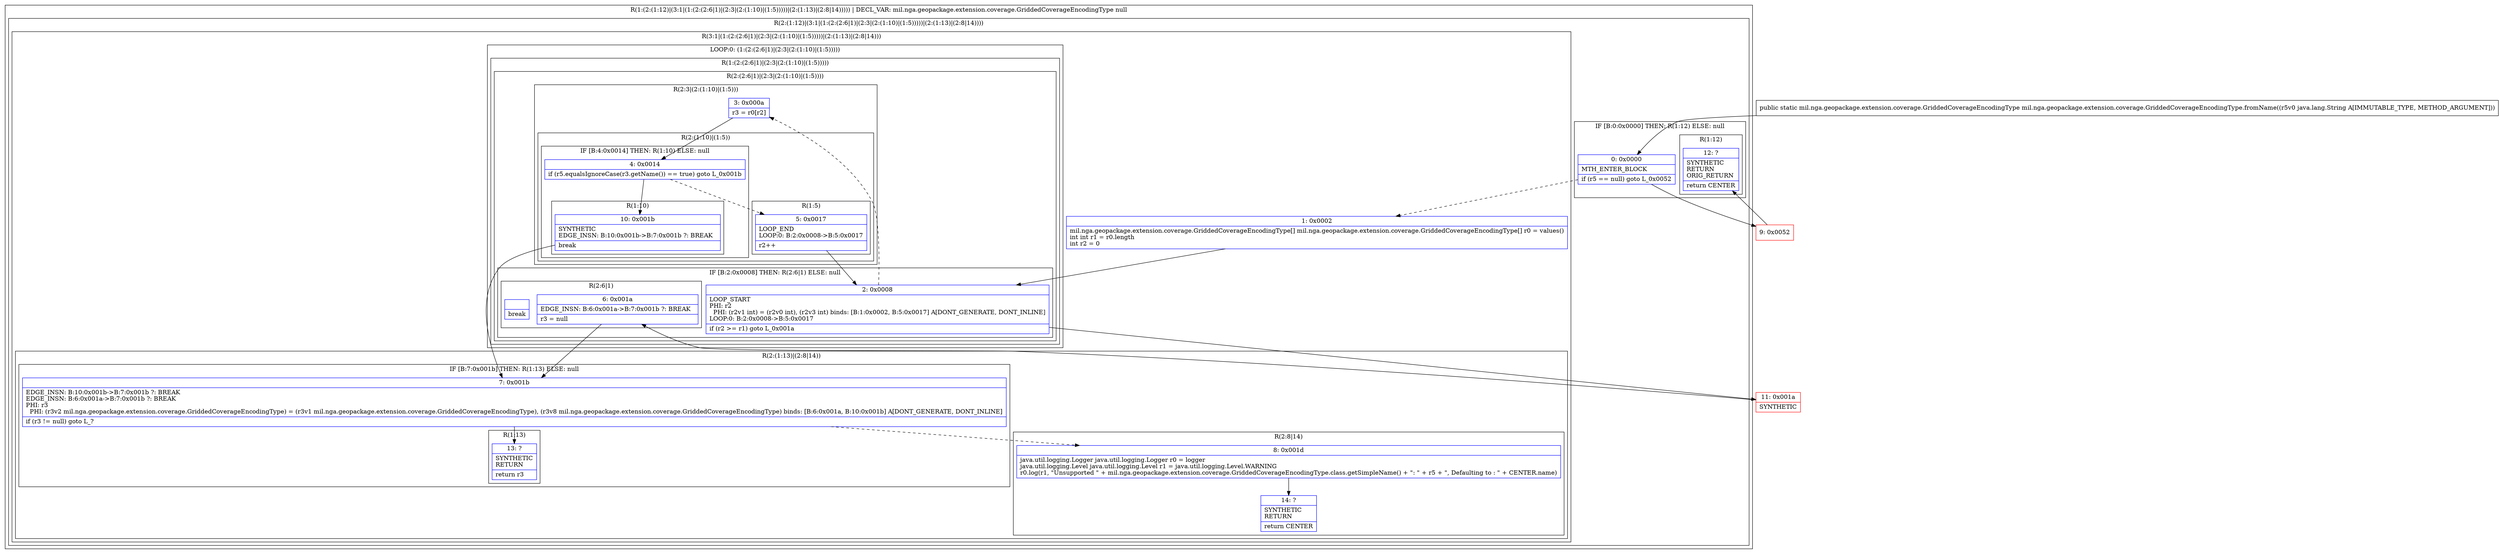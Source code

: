 digraph "CFG formil.nga.geopackage.extension.coverage.GriddedCoverageEncodingType.fromName(Ljava\/lang\/String;)Lmil\/nga\/geopackage\/extension\/coverage\/GriddedCoverageEncodingType;" {
subgraph cluster_Region_37456157 {
label = "R(1:(2:(1:12)|(3:1|(1:(2:(2:6|1)|(2:3|(2:(1:10)|(1:5)))))|(2:(1:13)|(2:8|14))))) | DECL_VAR: mil.nga.geopackage.extension.coverage.GriddedCoverageEncodingType null\l";
node [shape=record,color=blue];
subgraph cluster_Region_236327799 {
label = "R(2:(1:12)|(3:1|(1:(2:(2:6|1)|(2:3|(2:(1:10)|(1:5)))))|(2:(1:13)|(2:8|14))))";
node [shape=record,color=blue];
subgraph cluster_IfRegion_1735474483 {
label = "IF [B:0:0x0000] THEN: R(1:12) ELSE: null";
node [shape=record,color=blue];
Node_0 [shape=record,label="{0\:\ 0x0000|MTH_ENTER_BLOCK\l|if (r5 == null) goto L_0x0052\l}"];
subgraph cluster_Region_875028939 {
label = "R(1:12)";
node [shape=record,color=blue];
Node_12 [shape=record,label="{12\:\ ?|SYNTHETIC\lRETURN\lORIG_RETURN\l|return CENTER\l}"];
}
}
subgraph cluster_Region_638394461 {
label = "R(3:1|(1:(2:(2:6|1)|(2:3|(2:(1:10)|(1:5)))))|(2:(1:13)|(2:8|14)))";
node [shape=record,color=blue];
Node_1 [shape=record,label="{1\:\ 0x0002|mil.nga.geopackage.extension.coverage.GriddedCoverageEncodingType[] mil.nga.geopackage.extension.coverage.GriddedCoverageEncodingType[] r0 = values()\lint int r1 = r0.length\lint r2 = 0\l}"];
subgraph cluster_LoopRegion_1779098931 {
label = "LOOP:0: (1:(2:(2:6|1)|(2:3|(2:(1:10)|(1:5)))))";
node [shape=record,color=blue];
subgraph cluster_Region_1421467310 {
label = "R(1:(2:(2:6|1)|(2:3|(2:(1:10)|(1:5)))))";
node [shape=record,color=blue];
subgraph cluster_Region_986708399 {
label = "R(2:(2:6|1)|(2:3|(2:(1:10)|(1:5))))";
node [shape=record,color=blue];
subgraph cluster_IfRegion_104133814 {
label = "IF [B:2:0x0008] THEN: R(2:6|1) ELSE: null";
node [shape=record,color=blue];
Node_2 [shape=record,label="{2\:\ 0x0008|LOOP_START\lPHI: r2 \l  PHI: (r2v1 int) = (r2v0 int), (r2v3 int) binds: [B:1:0x0002, B:5:0x0017] A[DONT_GENERATE, DONT_INLINE]\lLOOP:0: B:2:0x0008\-\>B:5:0x0017\l|if (r2 \>= r1) goto L_0x001a\l}"];
subgraph cluster_Region_1755455042 {
label = "R(2:6|1)";
node [shape=record,color=blue];
Node_6 [shape=record,label="{6\:\ 0x001a|EDGE_INSN: B:6:0x001a\-\>B:7:0x001b ?: BREAK  \l|r3 = null\l}"];
Node_InsnContainer_829255300 [shape=record,label="{|break\l}"];
}
}
subgraph cluster_Region_1541296904 {
label = "R(2:3|(2:(1:10)|(1:5)))";
node [shape=record,color=blue];
Node_3 [shape=record,label="{3\:\ 0x000a|r3 = r0[r2]\l}"];
subgraph cluster_Region_217261799 {
label = "R(2:(1:10)|(1:5))";
node [shape=record,color=blue];
subgraph cluster_IfRegion_379962745 {
label = "IF [B:4:0x0014] THEN: R(1:10) ELSE: null";
node [shape=record,color=blue];
Node_4 [shape=record,label="{4\:\ 0x0014|if (r5.equalsIgnoreCase(r3.getName()) == true) goto L_0x001b\l}"];
subgraph cluster_Region_1407337603 {
label = "R(1:10)";
node [shape=record,color=blue];
Node_10 [shape=record,label="{10\:\ 0x001b|SYNTHETIC\lEDGE_INSN: B:10:0x001b\-\>B:7:0x001b ?: BREAK  \l|break\l}"];
}
}
subgraph cluster_Region_669179179 {
label = "R(1:5)";
node [shape=record,color=blue];
Node_5 [shape=record,label="{5\:\ 0x0017|LOOP_END\lLOOP:0: B:2:0x0008\-\>B:5:0x0017\l|r2++\l}"];
}
}
}
}
}
}
subgraph cluster_Region_153164085 {
label = "R(2:(1:13)|(2:8|14))";
node [shape=record,color=blue];
subgraph cluster_IfRegion_477156072 {
label = "IF [B:7:0x001b] THEN: R(1:13) ELSE: null";
node [shape=record,color=blue];
Node_7 [shape=record,label="{7\:\ 0x001b|EDGE_INSN: B:10:0x001b\-\>B:7:0x001b ?: BREAK  \lEDGE_INSN: B:6:0x001a\-\>B:7:0x001b ?: BREAK  \lPHI: r3 \l  PHI: (r3v2 mil.nga.geopackage.extension.coverage.GriddedCoverageEncodingType) = (r3v1 mil.nga.geopackage.extension.coverage.GriddedCoverageEncodingType), (r3v8 mil.nga.geopackage.extension.coverage.GriddedCoverageEncodingType) binds: [B:6:0x001a, B:10:0x001b] A[DONT_GENERATE, DONT_INLINE]\l|if (r3 != null) goto L_?\l}"];
subgraph cluster_Region_616976914 {
label = "R(1:13)";
node [shape=record,color=blue];
Node_13 [shape=record,label="{13\:\ ?|SYNTHETIC\lRETURN\l|return r3\l}"];
}
}
subgraph cluster_Region_1103971917 {
label = "R(2:8|14)";
node [shape=record,color=blue];
Node_8 [shape=record,label="{8\:\ 0x001d|java.util.logging.Logger java.util.logging.Logger r0 = logger\ljava.util.logging.Level java.util.logging.Level r1 = java.util.logging.Level.WARNING\lr0.log(r1, \"Unsupported \" + mil.nga.geopackage.extension.coverage.GriddedCoverageEncodingType.class.getSimpleName() + \": \" + r5 + \", Defaulting to : \" + CENTER.name)\l}"];
Node_14 [shape=record,label="{14\:\ ?|SYNTHETIC\lRETURN\l|return CENTER\l}"];
}
}
}
}
}
Node_9 [shape=record,color=red,label="{9\:\ 0x0052}"];
Node_11 [shape=record,color=red,label="{11\:\ 0x001a|SYNTHETIC\l}"];
MethodNode[shape=record,label="{public static mil.nga.geopackage.extension.coverage.GriddedCoverageEncodingType mil.nga.geopackage.extension.coverage.GriddedCoverageEncodingType.fromName((r5v0 java.lang.String A[IMMUTABLE_TYPE, METHOD_ARGUMENT])) }"];
MethodNode -> Node_0;
Node_0 -> Node_1[style=dashed];
Node_0 -> Node_9;
Node_1 -> Node_2;
Node_2 -> Node_3[style=dashed];
Node_2 -> Node_11;
Node_6 -> Node_7;
Node_3 -> Node_4;
Node_4 -> Node_5[style=dashed];
Node_4 -> Node_10;
Node_10 -> Node_7;
Node_5 -> Node_2;
Node_7 -> Node_8[style=dashed];
Node_7 -> Node_13;
Node_8 -> Node_14;
Node_9 -> Node_12;
Node_11 -> Node_6;
}

